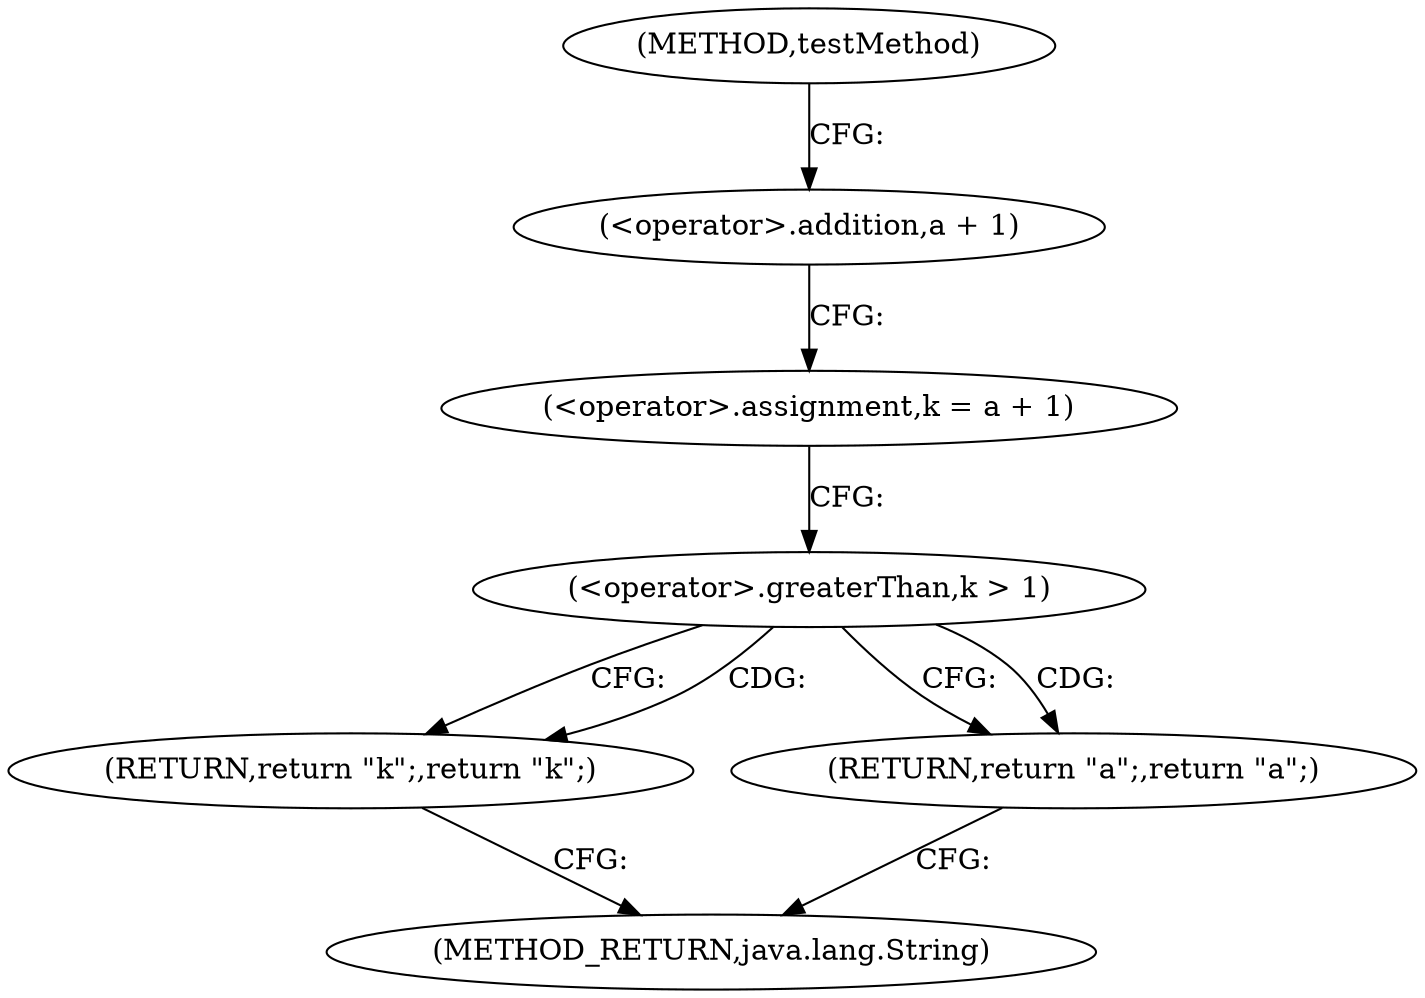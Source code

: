 digraph "testMethod" {  
"1000106" [label = "(<operator>.assignment,k = a + 1)" ]
"1000108" [label = "(<operator>.addition,a + 1)" ]
"1000112" [label = "(<operator>.greaterThan,k > 1)" ]
"1000116" [label = "(RETURN,return \"k\";,return \"k\";)" ]
"1000120" [label = "(RETURN,return \"a\";,return \"a\";)" ]
"1000101" [label = "(METHOD,testMethod)" ]
"1000122" [label = "(METHOD_RETURN,java.lang.String)" ]
  "1000106" -> "1000112"  [ label = "CFG: "] 
  "1000108" -> "1000106"  [ label = "CFG: "] 
  "1000112" -> "1000116"  [ label = "CFG: "] 
  "1000112" -> "1000120"  [ label = "CFG: "] 
  "1000116" -> "1000122"  [ label = "CFG: "] 
  "1000120" -> "1000122"  [ label = "CFG: "] 
  "1000101" -> "1000108"  [ label = "CFG: "] 
  "1000112" -> "1000120"  [ label = "CDG: "] 
  "1000112" -> "1000116"  [ label = "CDG: "] 
}